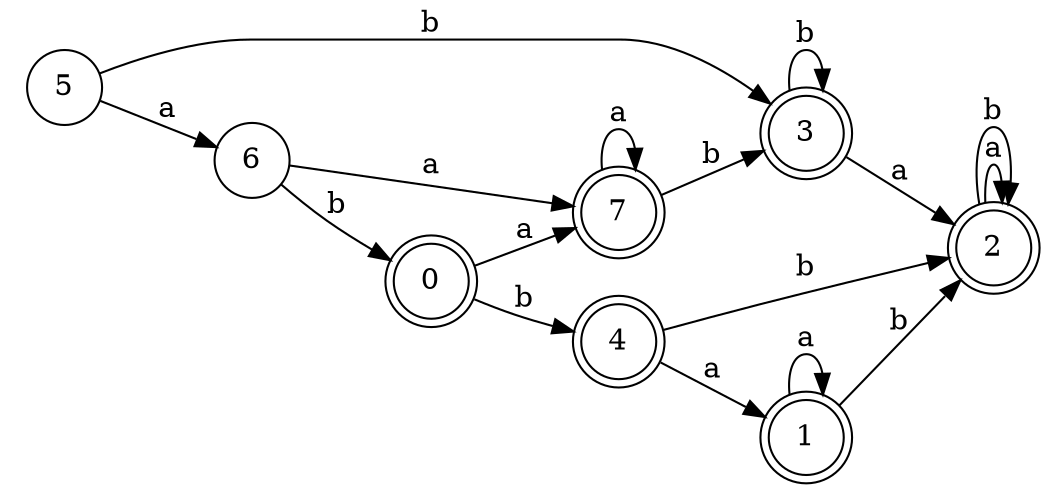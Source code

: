 digraph n7_8 {
__start0 [label="" shape="none"];

rankdir=LR;
size="8,5";

s0 [style="rounded,filled", color="black", fillcolor="white" shape="doublecircle", label="0"];
s1 [style="rounded,filled", color="black", fillcolor="white" shape="doublecircle", label="1"];
s2 [style="rounded,filled", color="black", fillcolor="white" shape="doublecircle", label="2"];
s3 [style="rounded,filled", color="black", fillcolor="white" shape="doublecircle", label="3"];
s4 [style="rounded,filled", color="black", fillcolor="white" shape="doublecircle", label="4"];
s5 [style="filled", color="black", fillcolor="white" shape="circle", label="5"];
s6 [style="filled", color="black", fillcolor="white" shape="circle", label="6"];
s7 [style="rounded,filled", color="black", fillcolor="white" shape="doublecircle", label="7"];
s0 -> s7 [label="a"];
s0 -> s4 [label="b"];
s1 -> s1 [label="a"];
s1 -> s2 [label="b"];
s2 -> s2 [label="a"];
s2 -> s2 [label="b"];
s3 -> s2 [label="a"];
s3 -> s3 [label="b"];
s4 -> s1 [label="a"];
s4 -> s2 [label="b"];
s5 -> s6 [label="a"];
s5 -> s3 [label="b"];
s6 -> s7 [label="a"];
s6 -> s0 [label="b"];
s7 -> s7 [label="a"];
s7 -> s3 [label="b"];

}